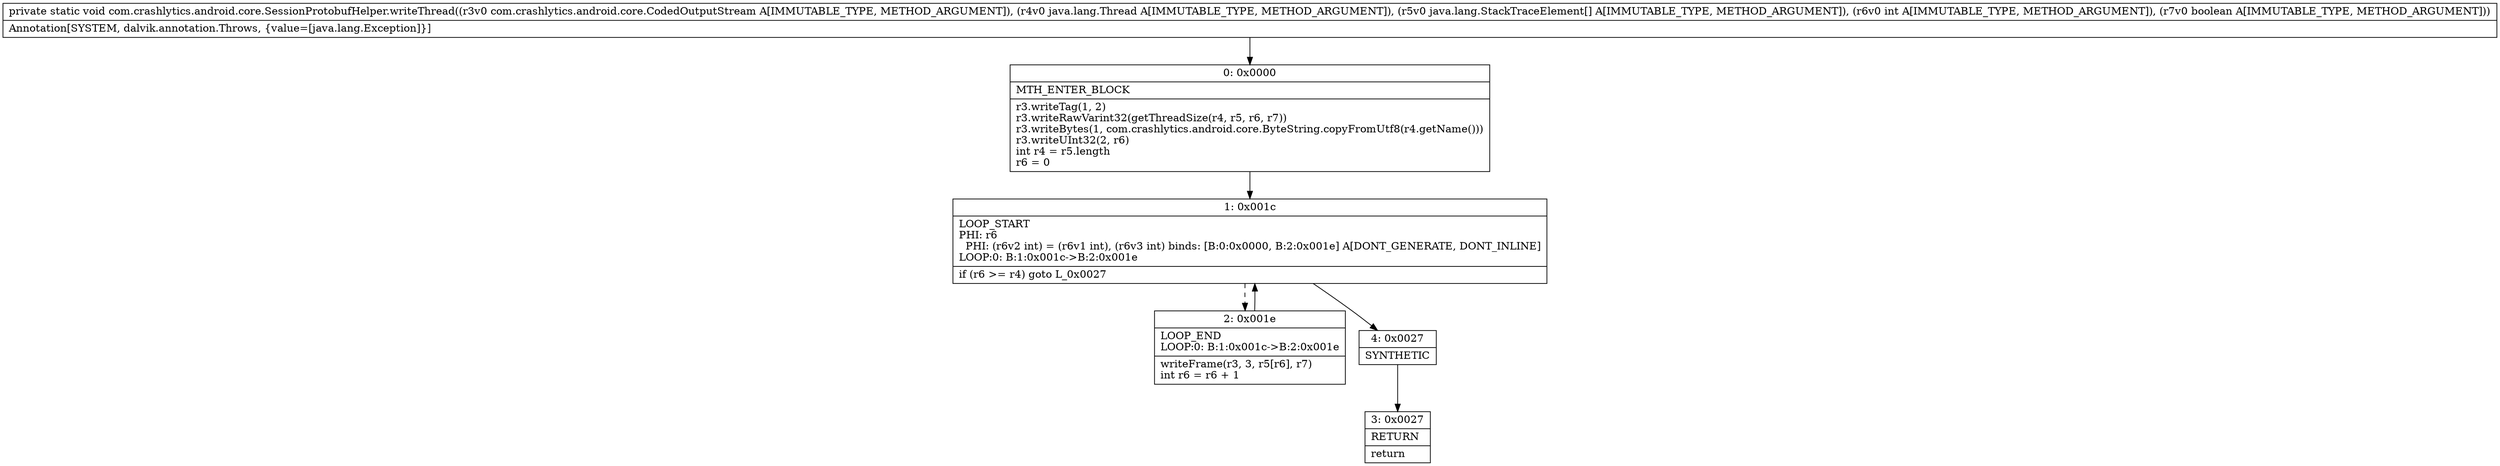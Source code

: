 digraph "CFG forcom.crashlytics.android.core.SessionProtobufHelper.writeThread(Lcom\/crashlytics\/android\/core\/CodedOutputStream;Ljava\/lang\/Thread;[Ljava\/lang\/StackTraceElement;IZ)V" {
Node_0 [shape=record,label="{0\:\ 0x0000|MTH_ENTER_BLOCK\l|r3.writeTag(1, 2)\lr3.writeRawVarint32(getThreadSize(r4, r5, r6, r7))\lr3.writeBytes(1, com.crashlytics.android.core.ByteString.copyFromUtf8(r4.getName()))\lr3.writeUInt32(2, r6)\lint r4 = r5.length\lr6 = 0\l}"];
Node_1 [shape=record,label="{1\:\ 0x001c|LOOP_START\lPHI: r6 \l  PHI: (r6v2 int) = (r6v1 int), (r6v3 int) binds: [B:0:0x0000, B:2:0x001e] A[DONT_GENERATE, DONT_INLINE]\lLOOP:0: B:1:0x001c\-\>B:2:0x001e\l|if (r6 \>= r4) goto L_0x0027\l}"];
Node_2 [shape=record,label="{2\:\ 0x001e|LOOP_END\lLOOP:0: B:1:0x001c\-\>B:2:0x001e\l|writeFrame(r3, 3, r5[r6], r7)\lint r6 = r6 + 1\l}"];
Node_3 [shape=record,label="{3\:\ 0x0027|RETURN\l|return\l}"];
Node_4 [shape=record,label="{4\:\ 0x0027|SYNTHETIC\l}"];
MethodNode[shape=record,label="{private static void com.crashlytics.android.core.SessionProtobufHelper.writeThread((r3v0 com.crashlytics.android.core.CodedOutputStream A[IMMUTABLE_TYPE, METHOD_ARGUMENT]), (r4v0 java.lang.Thread A[IMMUTABLE_TYPE, METHOD_ARGUMENT]), (r5v0 java.lang.StackTraceElement[] A[IMMUTABLE_TYPE, METHOD_ARGUMENT]), (r6v0 int A[IMMUTABLE_TYPE, METHOD_ARGUMENT]), (r7v0 boolean A[IMMUTABLE_TYPE, METHOD_ARGUMENT]))  | Annotation[SYSTEM, dalvik.annotation.Throws, \{value=[java.lang.Exception]\}]\l}"];
MethodNode -> Node_0;
Node_0 -> Node_1;
Node_1 -> Node_2[style=dashed];
Node_1 -> Node_4;
Node_2 -> Node_1;
Node_4 -> Node_3;
}

